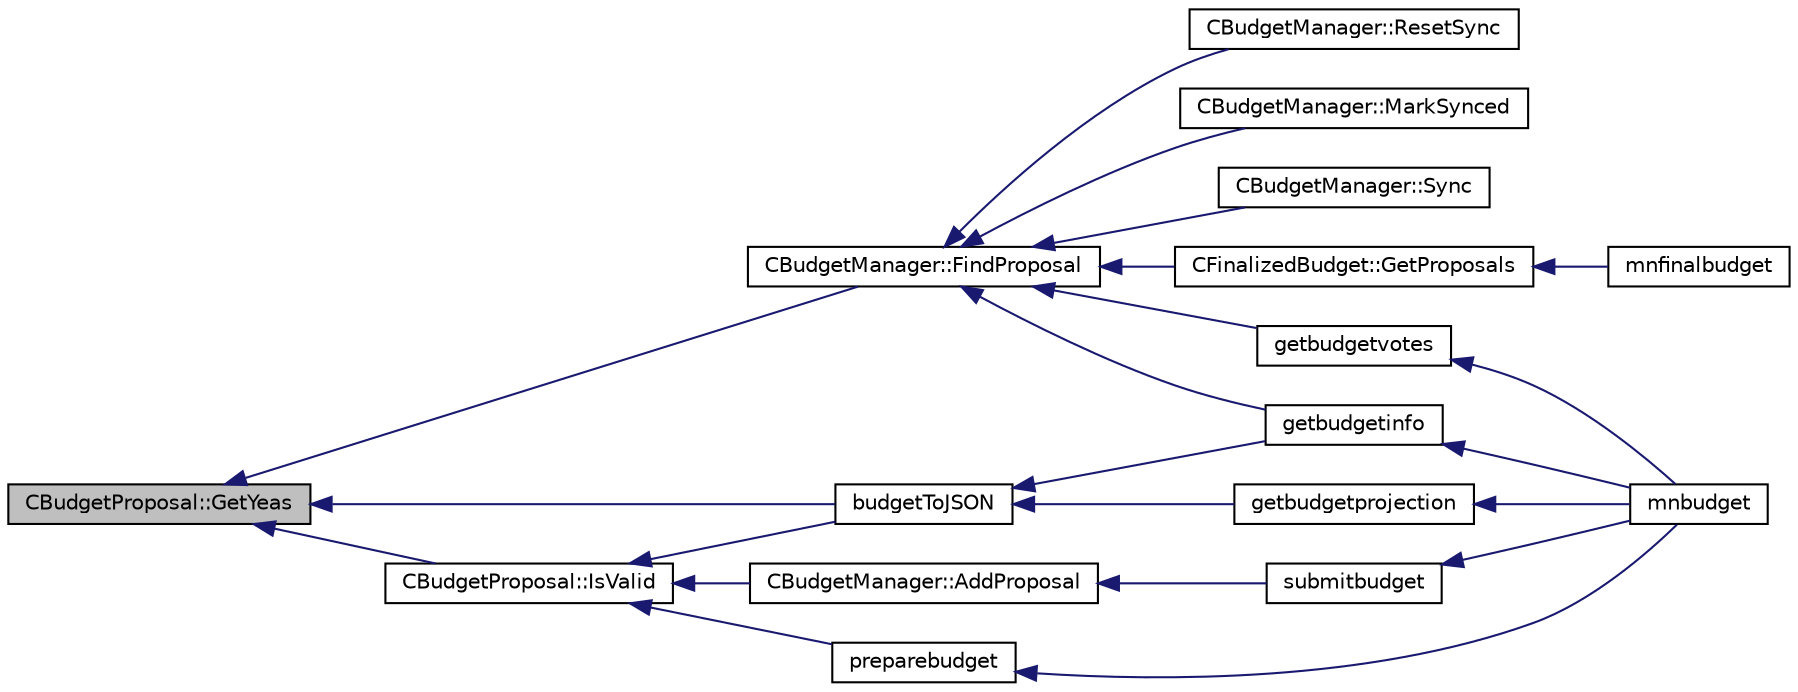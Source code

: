digraph "CBudgetProposal::GetYeas"
{
  edge [fontname="Helvetica",fontsize="10",labelfontname="Helvetica",labelfontsize="10"];
  node [fontname="Helvetica",fontsize="10",shape=record];
  rankdir="LR";
  Node148 [label="CBudgetProposal::GetYeas",height=0.2,width=0.4,color="black", fillcolor="grey75", style="filled", fontcolor="black"];
  Node148 -> Node149 [dir="back",color="midnightblue",fontsize="10",style="solid",fontname="Helvetica"];
  Node149 [label="CBudgetManager::FindProposal",height=0.2,width=0.4,color="black", fillcolor="white", style="filled",URL="$class_c_budget_manager.html#a185f3408172582919cf072835e716373"];
  Node149 -> Node150 [dir="back",color="midnightblue",fontsize="10",style="solid",fontname="Helvetica"];
  Node150 [label="CBudgetManager::ResetSync",height=0.2,width=0.4,color="black", fillcolor="white", style="filled",URL="$class_c_budget_manager.html#ac890f5fcc4bb9ec568675d602595d384"];
  Node149 -> Node151 [dir="back",color="midnightblue",fontsize="10",style="solid",fontname="Helvetica"];
  Node151 [label="CBudgetManager::MarkSynced",height=0.2,width=0.4,color="black", fillcolor="white", style="filled",URL="$class_c_budget_manager.html#a4734e3b02666531b008329e84391757d"];
  Node149 -> Node152 [dir="back",color="midnightblue",fontsize="10",style="solid",fontname="Helvetica"];
  Node152 [label="CBudgetManager::Sync",height=0.2,width=0.4,color="black", fillcolor="white", style="filled",URL="$class_c_budget_manager.html#ab24ec088c09d18c03ae539f2bbe19743"];
  Node149 -> Node153 [dir="back",color="midnightblue",fontsize="10",style="solid",fontname="Helvetica"];
  Node153 [label="CFinalizedBudget::GetProposals",height=0.2,width=0.4,color="black", fillcolor="white", style="filled",URL="$class_c_finalized_budget.html#a49cb2b919e0de352628d6157cfa1e1c8"];
  Node153 -> Node154 [dir="back",color="midnightblue",fontsize="10",style="solid",fontname="Helvetica"];
  Node154 [label="mnfinalbudget",height=0.2,width=0.4,color="black", fillcolor="white", style="filled",URL="$rpcmasternode-budget_8cpp.html#a9377cde49f5b62904aafb46d7d3c5e7c"];
  Node149 -> Node155 [dir="back",color="midnightblue",fontsize="10",style="solid",fontname="Helvetica"];
  Node155 [label="getbudgetvotes",height=0.2,width=0.4,color="black", fillcolor="white", style="filled",URL="$rpcmasternode-budget_8cpp.html#a63903dc0b274994056000a15b3081569"];
  Node155 -> Node156 [dir="back",color="midnightblue",fontsize="10",style="solid",fontname="Helvetica"];
  Node156 [label="mnbudget",height=0.2,width=0.4,color="black", fillcolor="white", style="filled",URL="$rpcmasternode-budget_8cpp.html#aeabbf924be4d2ce4bedb28a394e1fc6b"];
  Node149 -> Node157 [dir="back",color="midnightblue",fontsize="10",style="solid",fontname="Helvetica"];
  Node157 [label="getbudgetinfo",height=0.2,width=0.4,color="black", fillcolor="white", style="filled",URL="$rpcmasternode-budget_8cpp.html#a34b837ac4cb076a8e2e76483391f1238"];
  Node157 -> Node156 [dir="back",color="midnightblue",fontsize="10",style="solid",fontname="Helvetica"];
  Node148 -> Node158 [dir="back",color="midnightblue",fontsize="10",style="solid",fontname="Helvetica"];
  Node158 [label="CBudgetProposal::IsValid",height=0.2,width=0.4,color="black", fillcolor="white", style="filled",URL="$class_c_budget_proposal.html#afaa5e910085e8f0aea26aad6fa99ed2b"];
  Node158 -> Node159 [dir="back",color="midnightblue",fontsize="10",style="solid",fontname="Helvetica"];
  Node159 [label="CBudgetManager::AddProposal",height=0.2,width=0.4,color="black", fillcolor="white", style="filled",URL="$class_c_budget_manager.html#a0338c710edb15b7c1b0818a98d085ead"];
  Node159 -> Node160 [dir="back",color="midnightblue",fontsize="10",style="solid",fontname="Helvetica"];
  Node160 [label="submitbudget",height=0.2,width=0.4,color="black", fillcolor="white", style="filled",URL="$rpcmasternode-budget_8cpp.html#a7567b2accf3b6fd9ae5a98b9e6506e9e"];
  Node160 -> Node156 [dir="back",color="midnightblue",fontsize="10",style="solid",fontname="Helvetica"];
  Node158 -> Node161 [dir="back",color="midnightblue",fontsize="10",style="solid",fontname="Helvetica"];
  Node161 [label="budgetToJSON",height=0.2,width=0.4,color="black", fillcolor="white", style="filled",URL="$rpcmasternode-budget_8cpp.html#a936b80f9033a0a5e8d4fa1a2079da90c"];
  Node161 -> Node162 [dir="back",color="midnightblue",fontsize="10",style="solid",fontname="Helvetica"];
  Node162 [label="getbudgetprojection",height=0.2,width=0.4,color="black", fillcolor="white", style="filled",URL="$rpcmasternode-budget_8cpp.html#a8e629a3c50d4496bdf961d2841754b27"];
  Node162 -> Node156 [dir="back",color="midnightblue",fontsize="10",style="solid",fontname="Helvetica"];
  Node161 -> Node157 [dir="back",color="midnightblue",fontsize="10",style="solid",fontname="Helvetica"];
  Node158 -> Node163 [dir="back",color="midnightblue",fontsize="10",style="solid",fontname="Helvetica"];
  Node163 [label="preparebudget",height=0.2,width=0.4,color="black", fillcolor="white", style="filled",URL="$rpcmasternode-budget_8cpp.html#a8c07f1b00f74d9d2227428a552679b8c"];
  Node163 -> Node156 [dir="back",color="midnightblue",fontsize="10",style="solid",fontname="Helvetica"];
  Node148 -> Node161 [dir="back",color="midnightblue",fontsize="10",style="solid",fontname="Helvetica"];
}
